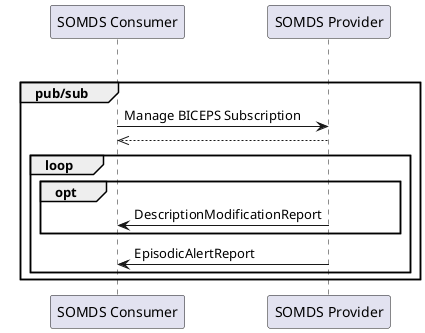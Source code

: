 @startuml

!global $str_sdc_sc = "SOMDS Consumer"
!global $str_sdc_sp = "SOMDS Provider"

participant "$str_sdc_sc" as sdc_sc
participant "$str_sdc_sp" as sdc_sp

group secured
    group pub/sub
        sdc_sc -> sdc_sp: Manage BICEPS Subscription
        sdc_sp -->> sdc_sc

    loop
        opt
            sdc_sc <- sdc_sp: DescriptionModificationReport
        end

        sdc_sc <- sdc_sp: EpisodicAlertReport
    end
end

@enduml